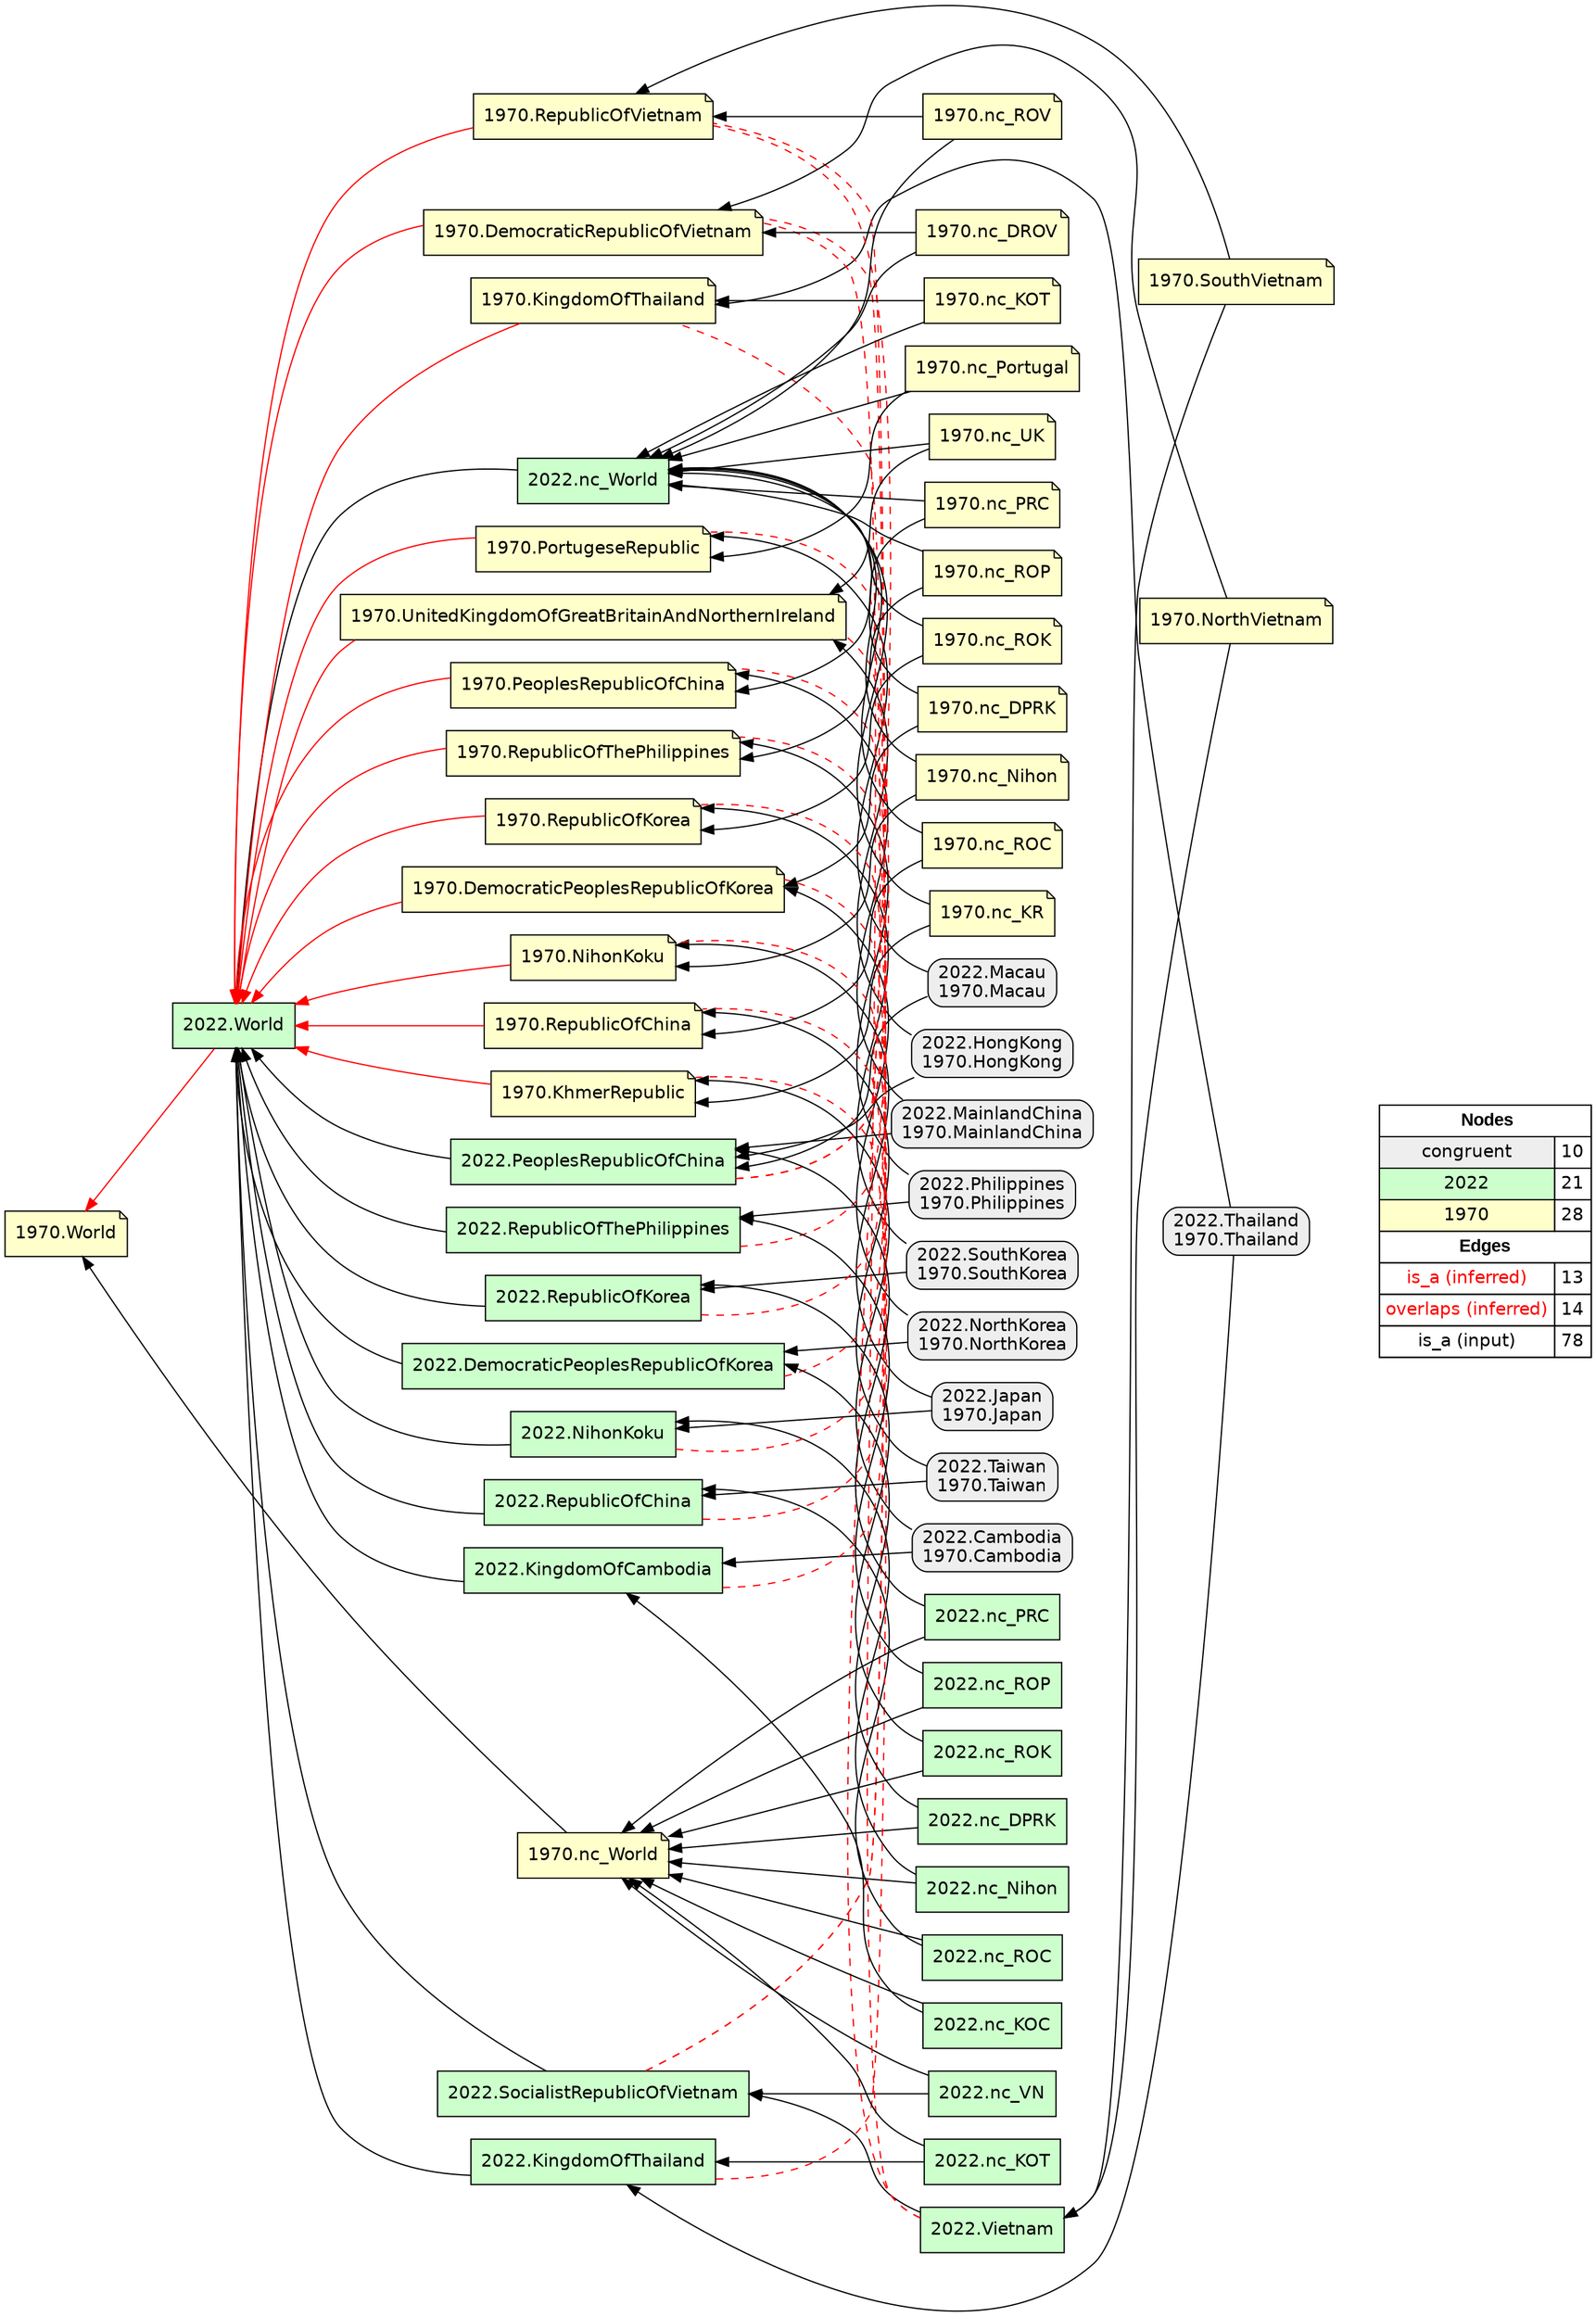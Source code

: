 digraph{
rankdir=RL
node[shape=box style="filled,rounded" fillcolor="#EEEEEE" fontname="helvetica"] 
"2022.Thailand\n1970.Thailand"
"2022.NorthKorea\n1970.NorthKorea"
"2022.Macau\n1970.Macau"
"2022.Cambodia\n1970.Cambodia"
"2022.Japan\n1970.Japan"
"2022.HongKong\n1970.HongKong"
"2022.Taiwan\n1970.Taiwan"
"2022.Philippines\n1970.Philippines"
"2022.SouthKorea\n1970.SouthKorea"
"2022.MainlandChina\n1970.MainlandChina"
node[shape=box style=filled fillcolor="#CCFFCC" fontname="helvetica"] 
"2022.RepublicOfThePhilippines"
"2022.nc_VN"
"2022.SocialistRepublicOfVietnam"
"2022.RepublicOfKorea"
"2022.DemocraticPeoplesRepublicOfKorea"
"2022.nc_World"
"2022.PeoplesRepublicOfChina"
"2022.nc_ROC"
"2022.RepublicOfChina"
"2022.nc_Nihon"
"2022.Vietnam"
"2022.nc_DPRK"
"2022.NihonKoku"
"2022.World"
"2022.KingdomOfThailand"
"2022.nc_PRC"
"2022.KingdomOfCambodia"
"2022.nc_ROK"
"2022.nc_KOC"
"2022.nc_KOT"
"2022.nc_ROP"
node[shape=note style=filled fillcolor="#FFFFCC" fontname="helvetica"] 
"1970.nc_DROV"
"1970.RepublicOfKorea"
"1970.NorthVietnam"
"1970.nc_ROV"
"1970.nc_ROP"
"1970.NihonKoku"
"1970.nc_ROK"
"1970.nc_ROC"
"1970.PortugeseRepublic"
"1970.nc_Portugal"
"1970.KhmerRepublic"
"1970.DemocraticPeoplesRepublicOfKorea"
"1970.nc_DPRK"
"1970.nc_Nihon"
"1970.RepublicOfChina"
"1970.UnitedKingdomOfGreatBritainAndNorthernIreland"
"1970.nc_UK"
"1970.nc_PRC"
"1970.nc_KOT"
"1970.nc_World"
"1970.RepublicOfVietnam"
"1970.World"
"1970.SouthVietnam"
"1970.RepublicOfThePhilippines"
"1970.DemocraticRepublicOfVietnam"
"1970.PeoplesRepublicOfChina"
"1970.nc_KR"
"1970.KingdomOfThailand"
edge[arrowhead=normal style=solid color="#FF0000" constraint=true penwidth=1]
"1970.RepublicOfChina" -> "2022.World"
"1970.KhmerRepublic" -> "2022.World"
"1970.PeoplesRepublicOfChina" -> "2022.World"
"1970.UnitedKingdomOfGreatBritainAndNorthernIreland" -> "2022.World"
"1970.DemocraticPeoplesRepublicOfKorea" -> "2022.World"
"1970.KingdomOfThailand" -> "2022.World"
"1970.NihonKoku" -> "2022.World"
"1970.DemocraticRepublicOfVietnam" -> "2022.World"
"1970.RepublicOfVietnam" -> "2022.World"
"1970.RepublicOfKorea" -> "2022.World"
"1970.PortugeseRepublic" -> "2022.World"
"1970.RepublicOfThePhilippines" -> "2022.World"
"2022.World" -> "1970.World"
edge[arrowhead=none style=dashed color="#FF0000" constraint=false penwidth=1]
"2022.KingdomOfCambodia" -> "1970.KhmerRepublic"
"2022.PeoplesRepublicOfChina" -> "1970.UnitedKingdomOfGreatBritainAndNorthernIreland"
"2022.SocialistRepublicOfVietnam" -> "1970.DemocraticRepublicOfVietnam"
"2022.SocialistRepublicOfVietnam" -> "1970.RepublicOfVietnam"
"2022.PeoplesRepublicOfChina" -> "1970.PortugeseRepublic"
"2022.KingdomOfThailand" -> "1970.KingdomOfThailand"
"2022.RepublicOfKorea" -> "1970.RepublicOfKorea"
"2022.NihonKoku" -> "1970.NihonKoku"
"2022.RepublicOfThePhilippines" -> "1970.RepublicOfThePhilippines"
"2022.DemocraticPeoplesRepublicOfKorea" -> "1970.DemocraticPeoplesRepublicOfKorea"
"2022.Vietnam" -> "1970.RepublicOfVietnam"
"2022.Vietnam" -> "1970.DemocraticRepublicOfVietnam"
"2022.RepublicOfChina" -> "1970.RepublicOfChina"
"2022.PeoplesRepublicOfChina" -> "1970.PeoplesRepublicOfChina"
edge[arrowhead=normal style=dotted color="#000000" constraint=true penwidth=1]
edge[arrowhead=normal style=solid color="#000000" constraint=true penwidth=1]
"2022.nc_ROC" -> "2022.RepublicOfChina"
"2022.nc_DPRK" -> "2022.DemocraticPeoplesRepublicOfKorea"
"1970.NorthVietnam" -> "1970.DemocraticRepublicOfVietnam"
"2022.nc_VN" -> "2022.SocialistRepublicOfVietnam"
"2022.RepublicOfKorea" -> "2022.World"
"1970.nc_PRC" -> "1970.PeoplesRepublicOfChina"
"2022.Thailand\n1970.Thailand" -> "2022.KingdomOfThailand"
"2022.nc_PRC" -> "1970.nc_World"
"1970.nc_DPRK" -> "2022.nc_World"
"2022.nc_ROK" -> "2022.RepublicOfKorea"
"1970.nc_KOT" -> "1970.KingdomOfThailand"
"1970.nc_KR" -> "2022.nc_World"
"1970.nc_ROC" -> "1970.RepublicOfChina"
"2022.nc_Nihon" -> "2022.NihonKoku"
"2022.Philippines\n1970.Philippines" -> "2022.RepublicOfThePhilippines"
"1970.nc_UK" -> "1970.UnitedKingdomOfGreatBritainAndNorthernIreland"
"2022.SocialistRepublicOfVietnam" -> "2022.World"
"2022.RepublicOfChina" -> "2022.World"
"1970.nc_ROV" -> "2022.nc_World"
"1970.nc_Nihon" -> "2022.nc_World"
"2022.KingdomOfCambodia" -> "2022.World"
"1970.NorthVietnam" -> "2022.Vietnam"
"1970.nc_DROV" -> "2022.nc_World"
"2022.NorthKorea\n1970.NorthKorea" -> "2022.DemocraticPeoplesRepublicOfKorea"
"2022.Macau\n1970.Macau" -> "1970.PortugeseRepublic"
"2022.nc_KOT" -> "2022.KingdomOfThailand"
"1970.nc_ROV" -> "1970.RepublicOfVietnam"
"2022.nc_ROC" -> "1970.nc_World"
"1970.nc_ROP" -> "1970.RepublicOfThePhilippines"
"2022.SouthKorea\n1970.SouthKorea" -> "1970.RepublicOfKorea"
"2022.nc_KOC" -> "1970.nc_World"
"1970.nc_World" -> "1970.World"
"2022.Macau\n1970.Macau" -> "2022.PeoplesRepublicOfChina"
"1970.nc_ROP" -> "2022.nc_World"
"2022.NihonKoku" -> "2022.World"
"1970.nc_DROV" -> "1970.DemocraticRepublicOfVietnam"
"2022.Japan\n1970.Japan" -> "1970.NihonKoku"
"2022.nc_ROP" -> "2022.RepublicOfThePhilippines"
"2022.Taiwan\n1970.Taiwan" -> "1970.RepublicOfChina"
"1970.nc_Nihon" -> "1970.NihonKoku"
"1970.nc_DPRK" -> "1970.DemocraticPeoplesRepublicOfKorea"
"1970.nc_ROK" -> "1970.RepublicOfKorea"
"2022.Cambodia\n1970.Cambodia" -> "2022.KingdomOfCambodia"
"2022.Thailand\n1970.Thailand" -> "1970.KingdomOfThailand"
"2022.MainlandChina\n1970.MainlandChina" -> "2022.PeoplesRepublicOfChina"
"2022.SouthKorea\n1970.SouthKorea" -> "2022.RepublicOfKorea"
"2022.nc_World" -> "2022.World"
"2022.Vietnam" -> "2022.SocialistRepublicOfVietnam"
"1970.nc_PRC" -> "2022.nc_World"
"2022.Japan\n1970.Japan" -> "2022.NihonKoku"
"2022.nc_DPRK" -> "1970.nc_World"
"1970.SouthVietnam" -> "2022.Vietnam"
"2022.RepublicOfThePhilippines" -> "2022.World"
"2022.NorthKorea\n1970.NorthKorea" -> "1970.DemocraticPeoplesRepublicOfKorea"
"2022.Cambodia\n1970.Cambodia" -> "1970.KhmerRepublic"
"2022.nc_ROK" -> "1970.nc_World"
"1970.nc_KOT" -> "2022.nc_World"
"1970.nc_UK" -> "2022.nc_World"
"1970.nc_Portugal" -> "1970.PortugeseRepublic"
"2022.PeoplesRepublicOfChina" -> "2022.World"
"1970.nc_Portugal" -> "2022.nc_World"
"2022.nc_ROP" -> "1970.nc_World"
"2022.HongKong\n1970.HongKong" -> "1970.UnitedKingdomOfGreatBritainAndNorthernIreland"
"2022.HongKong\n1970.HongKong" -> "2022.PeoplesRepublicOfChina"
"2022.DemocraticPeoplesRepublicOfKorea" -> "2022.World"
"2022.MainlandChina\n1970.MainlandChina" -> "1970.PeoplesRepublicOfChina"
"2022.nc_KOT" -> "1970.nc_World"
"2022.nc_VN" -> "1970.nc_World"
"2022.Philippines\n1970.Philippines" -> "1970.RepublicOfThePhilippines"
"1970.SouthVietnam" -> "1970.RepublicOfVietnam"
"1970.nc_KR" -> "1970.KhmerRepublic"
"2022.nc_KOC" -> "2022.KingdomOfCambodia"
"1970.nc_ROK" -> "2022.nc_World"
"2022.nc_Nihon" -> "1970.nc_World"
"2022.Taiwan\n1970.Taiwan" -> "2022.RepublicOfChina"
"1970.nc_ROC" -> "2022.nc_World"
"2022.KingdomOfThailand" -> "2022.World"
"2022.nc_PRC" -> "2022.PeoplesRepublicOfChina"
node[shape=box] 
{rank=source Legend [fillcolor= white margin=0 label=< 
 <TABLE BORDER="0" CELLBORDER="1" CELLSPACING="0" CELLPADDING="4"> 
<TR> <TD COLSPAN="2"><font face="Arial Black"> Nodes</font></TD> </TR> 
<TR> 
 <TD bgcolor="#EEEEEE" fontname="helvetica">congruent</TD> 
 <TD>10</TD> 
 </TR> 
<TR> 
 <TD bgcolor="#CCFFCC" fontname="helvetica">2022</TD> 
 <TD>21</TD> 
 </TR> 
<TR> 
 <TD bgcolor="#FFFFCC" fontname="helvetica">1970</TD> 
 <TD>28</TD> 
 </TR> 
<TR> <TD COLSPAN="2"><font face = "Arial Black"> Edges </font></TD> </TR> 
<TR> 
 <TD><font color ="#FF0000">is_a (inferred)</font></TD><TD>13</TD>
</TR>
<TR> 
 <TD><font color ="#FF0000">overlaps (inferred)</font></TD><TD>14</TD>
</TR>
<TR> 
 <TD><font color ="#000000">is_a (input)</font></TD><TD>78</TD>
</TR>
</TABLE> 
 >] } 
}